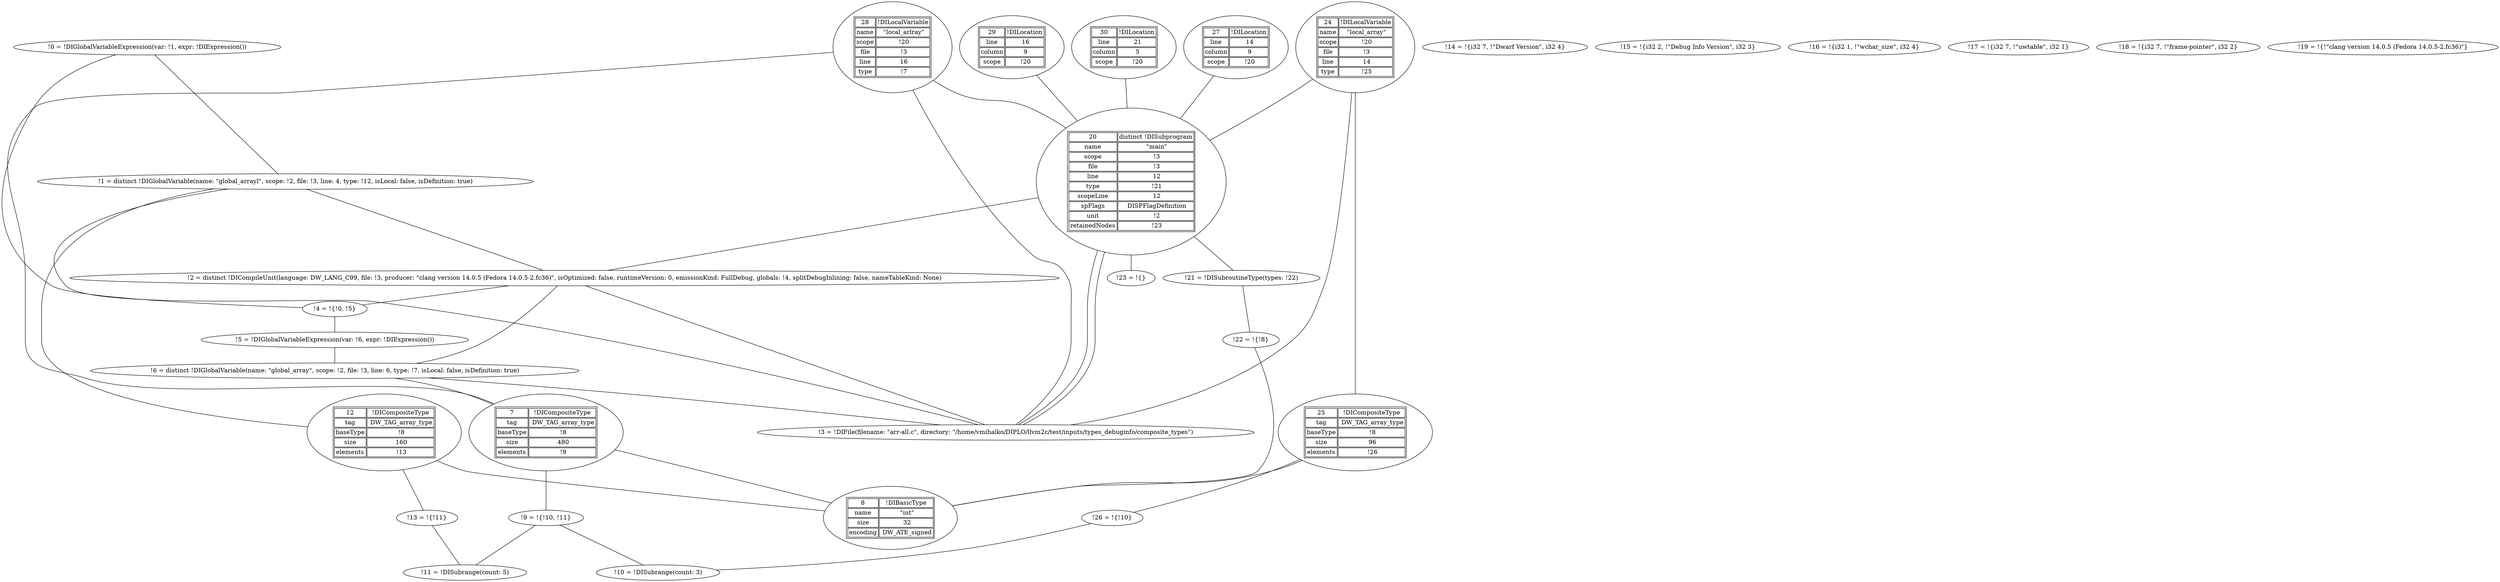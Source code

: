 graph IRGraph {
0 [label=<!0 = !DIGlobalVariableExpression(var: !1, expr: !DIExpression())<BR/>>]
0 -- 1;
1 [label=<!1 = distinct !DIGlobalVariable(name: "global_arrayl", scope: !2, file: !3, line: 4, type: !12, isLocal: false, isDefinition: true)<BR/>>]
1 -- 2;
1 -- 3;
1 -- 12;
2 [label=<!2 = distinct !DICompileUnit(language: DW_LANG_C99, file: !3, producer: "clang version 14.0.5 (Fedora 14.0.5-2.fc36)", isOptimized: false, runtimeVersion: 0, emissionKind: FullDebug, globals: !4, splitDebugInlining: false, nameTableKind: None)<BR/>>]
2 -- 3;
2 -- 4;
3 [label=<!3 = !DIFile(filename: "arr-all.c", directory: "/home/vmihalko/DIPLO/llvm2c/test/inputs/types_debuginfo/composite_types")<BR/>>]
4 [label=<!4 = !{!0, !5}<BR/>>]
4 -- 0;
4 -- 5;
5 [label=<!5 = !DIGlobalVariableExpression(var: !6, expr: !DIExpression())<BR/>>]
5 -- 6;
6 [label=<!6 = distinct !DIGlobalVariable(name: "global_array", scope: !2, file: !3, line: 6, type: !7, isLocal: false, isDefinition: true)<BR/>>]
6 -- 2;
6 -- 3;
6 -- 7;
7 [label=<<TABLE><TR><TD>7</TD><TD>!DICompositeType</TD></TR><TR><TD>tag</TD><TD> DW_TAG_array_type</TD></TR><TR><TD>baseType</TD><TD> !8</TD></TR><TR><TD>size</TD><TD> 480</TD></TR><TR><TD>elements</TD><TD> !9</TD></TR></TABLE>>]
7 -- 8;
7 -- 9;
8 [label=<<TABLE><TR><TD>8</TD><TD>!DIBasicType</TD></TR><TR><TD>name</TD><TD> "int"</TD></TR><TR><TD>size</TD><TD> 32</TD></TR><TR><TD>encoding</TD><TD> DW_ATE_signed</TD></TR></TABLE>>]
9 [label=<!9 = !{!10, !11}<BR/>>]
9 -- 10;
9 -- 11;
10 [label=<!10 = !DISubrange(count: 3)<BR/>>]
11 [label=<!11 = !DISubrange(count: 5)<BR/>>]
12 [label=<<TABLE><TR><TD>12</TD><TD>!DICompositeType</TD></TR><TR><TD>tag</TD><TD> DW_TAG_array_type</TD></TR><TR><TD>baseType</TD><TD> !8</TD></TR><TR><TD>size</TD><TD> 160</TD></TR><TR><TD>elements</TD><TD> !13</TD></TR></TABLE>>]
12 -- 8;
12 -- 13;
13 [label=<!13 = !{!11}<BR/>>]
13 -- 11;
14 [label=<!14 = !{i32 7, !"Dwarf Version", i32 4}<BR/>>]
15 [label=<!15 = !{i32 2, !"Debug Info Version", i32 3}<BR/>>]
16 [label=<!16 = !{i32 1, !"wchar_size", i32 4}<BR/>>]
17 [label=<!17 = !{i32 7, !"uwtable", i32 1}<BR/>>]
18 [label=<!18 = !{i32 7, !"frame-pointer", i32 2}<BR/>>]
19 [label=<!19 = !{!"clang version 14.0.5 (Fedora 14.0.5-2.fc36)"}<BR/>>]
20 [label=<<TABLE><TR><TD>20</TD><TD>distinct !DISubprogram</TD></TR><TR><TD>name</TD><TD> "main"</TD></TR><TR><TD>scope</TD><TD> !3</TD></TR><TR><TD>file</TD><TD> !3</TD></TR><TR><TD>line</TD><TD> 12</TD></TR><TR><TD>type</TD><TD> !21</TD></TR><TR><TD>scopeLine</TD><TD> 12</TD></TR><TR><TD>spFlags</TD><TD> DISPFlagDefinition</TD></TR><TR><TD>unit</TD><TD> !2</TD></TR><TR><TD>retainedNodes</TD><TD> !23</TD></TR></TABLE>>]
20 -- 3;
20 -- 3;
20 -- 21;
20 -- 2;
20 -- 23;
21 [label=<!21 = !DISubroutineType(types: !22)<BR/>>]
21 -- 22;
22 [label=<!22 = !{!8}<BR/>>]
22 -- 8;
23 [label=<!23 = !{}<BR/>>]
24 [label=<<TABLE><TR><TD>24</TD><TD>!DILocalVariable</TD></TR><TR><TD>name</TD><TD> "local_array"</TD></TR><TR><TD>scope</TD><TD> !20</TD></TR><TR><TD>file</TD><TD> !3</TD></TR><TR><TD>line</TD><TD> 14</TD></TR><TR><TD>type</TD><TD> !25</TD></TR></TABLE>>]
24 -- 20;
24 -- 3;
24 -- 25;
25 [label=<<TABLE><TR><TD>25</TD><TD>!DICompositeType</TD></TR><TR><TD>tag</TD><TD> DW_TAG_array_type</TD></TR><TR><TD>baseType</TD><TD> !8</TD></TR><TR><TD>size</TD><TD> 96</TD></TR><TR><TD>elements</TD><TD> !26</TD></TR></TABLE>>]
25 -- 8;
25 -- 26;
26 [label=<!26 = !{!10}<BR/>>]
26 -- 10;
27 [label=<<TABLE><TR><TD>27</TD><TD>!DILocation</TD></TR><TR><TD>line</TD><TD> 14</TD></TR><TR><TD>column</TD><TD> 9</TD></TR><TR><TD>scope</TD><TD> !20</TD></TR></TABLE>>]
27 -- 20;
28 [label=<<TABLE><TR><TD>28</TD><TD>!DILocalVariable</TD></TR><TR><TD>name</TD><TD> "local_arlray"</TD></TR><TR><TD>scope</TD><TD> !20</TD></TR><TR><TD>file</TD><TD> !3</TD></TR><TR><TD>line</TD><TD> 16</TD></TR><TR><TD>type</TD><TD> !7</TD></TR></TABLE>>]
28 -- 20;
28 -- 3;
28 -- 7;
29 [label=<<TABLE><TR><TD>29</TD><TD>!DILocation</TD></TR><TR><TD>line</TD><TD> 16</TD></TR><TR><TD>column</TD><TD> 9</TD></TR><TR><TD>scope</TD><TD> !20</TD></TR></TABLE>>]
29 -- 20;
30 [label=<<TABLE><TR><TD>30</TD><TD>!DILocation</TD></TR><TR><TD>line</TD><TD> 21</TD></TR><TR><TD>column</TD><TD> 5</TD></TR><TR><TD>scope</TD><TD> !20</TD></TR></TABLE>>]
30 -- 20;
}

